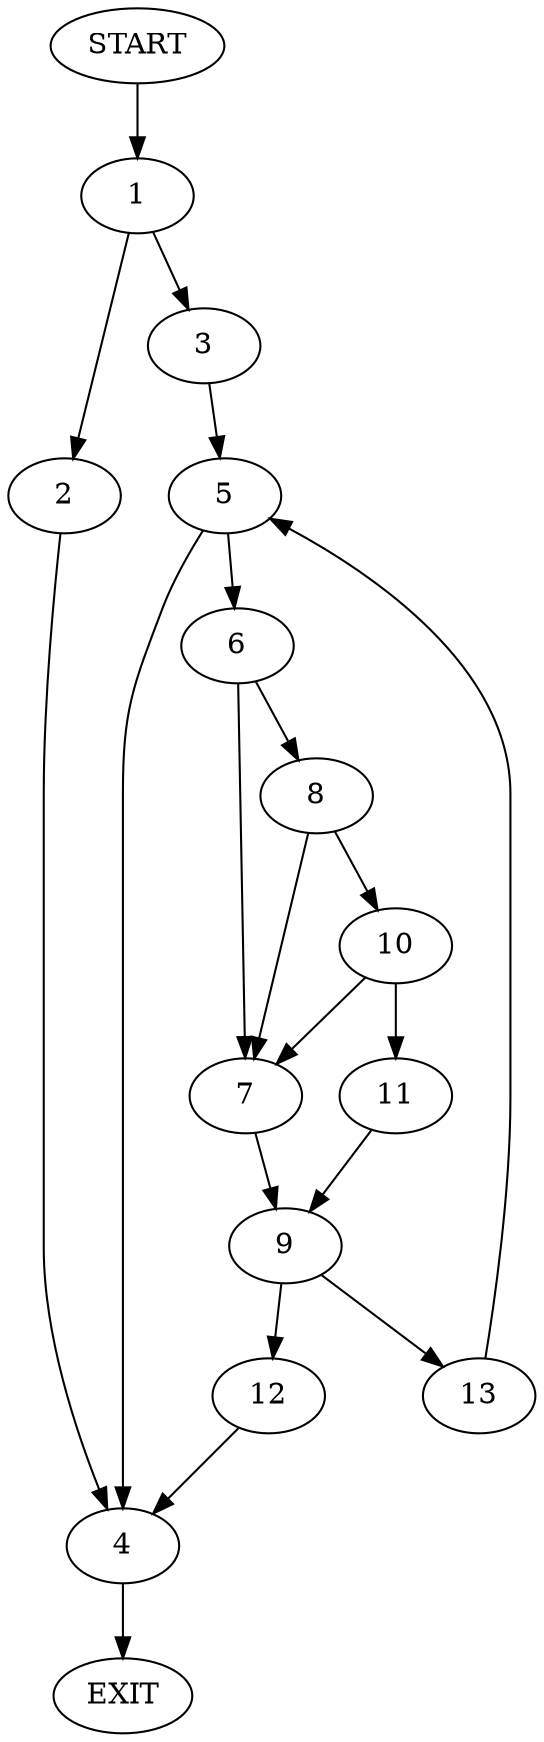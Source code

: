 digraph {
0 [label="START"];
1;
2;
3;
4;
5;
6;
7;
8;
9;
10;
11;
12;
13;
14 [label="EXIT"];
0 -> 1;
1 -> 2;
1 -> 3;
2 -> 4;
3 -> 5;
4 -> 14;
5 -> 6;
5 -> 4;
6 -> 7;
6 -> 8;
7 -> 9;
8 -> 7;
8 -> 10;
10 -> 11;
10 -> 7;
11 -> 9;
9 -> 12;
9 -> 13;
12 -> 4;
13 -> 5;
}